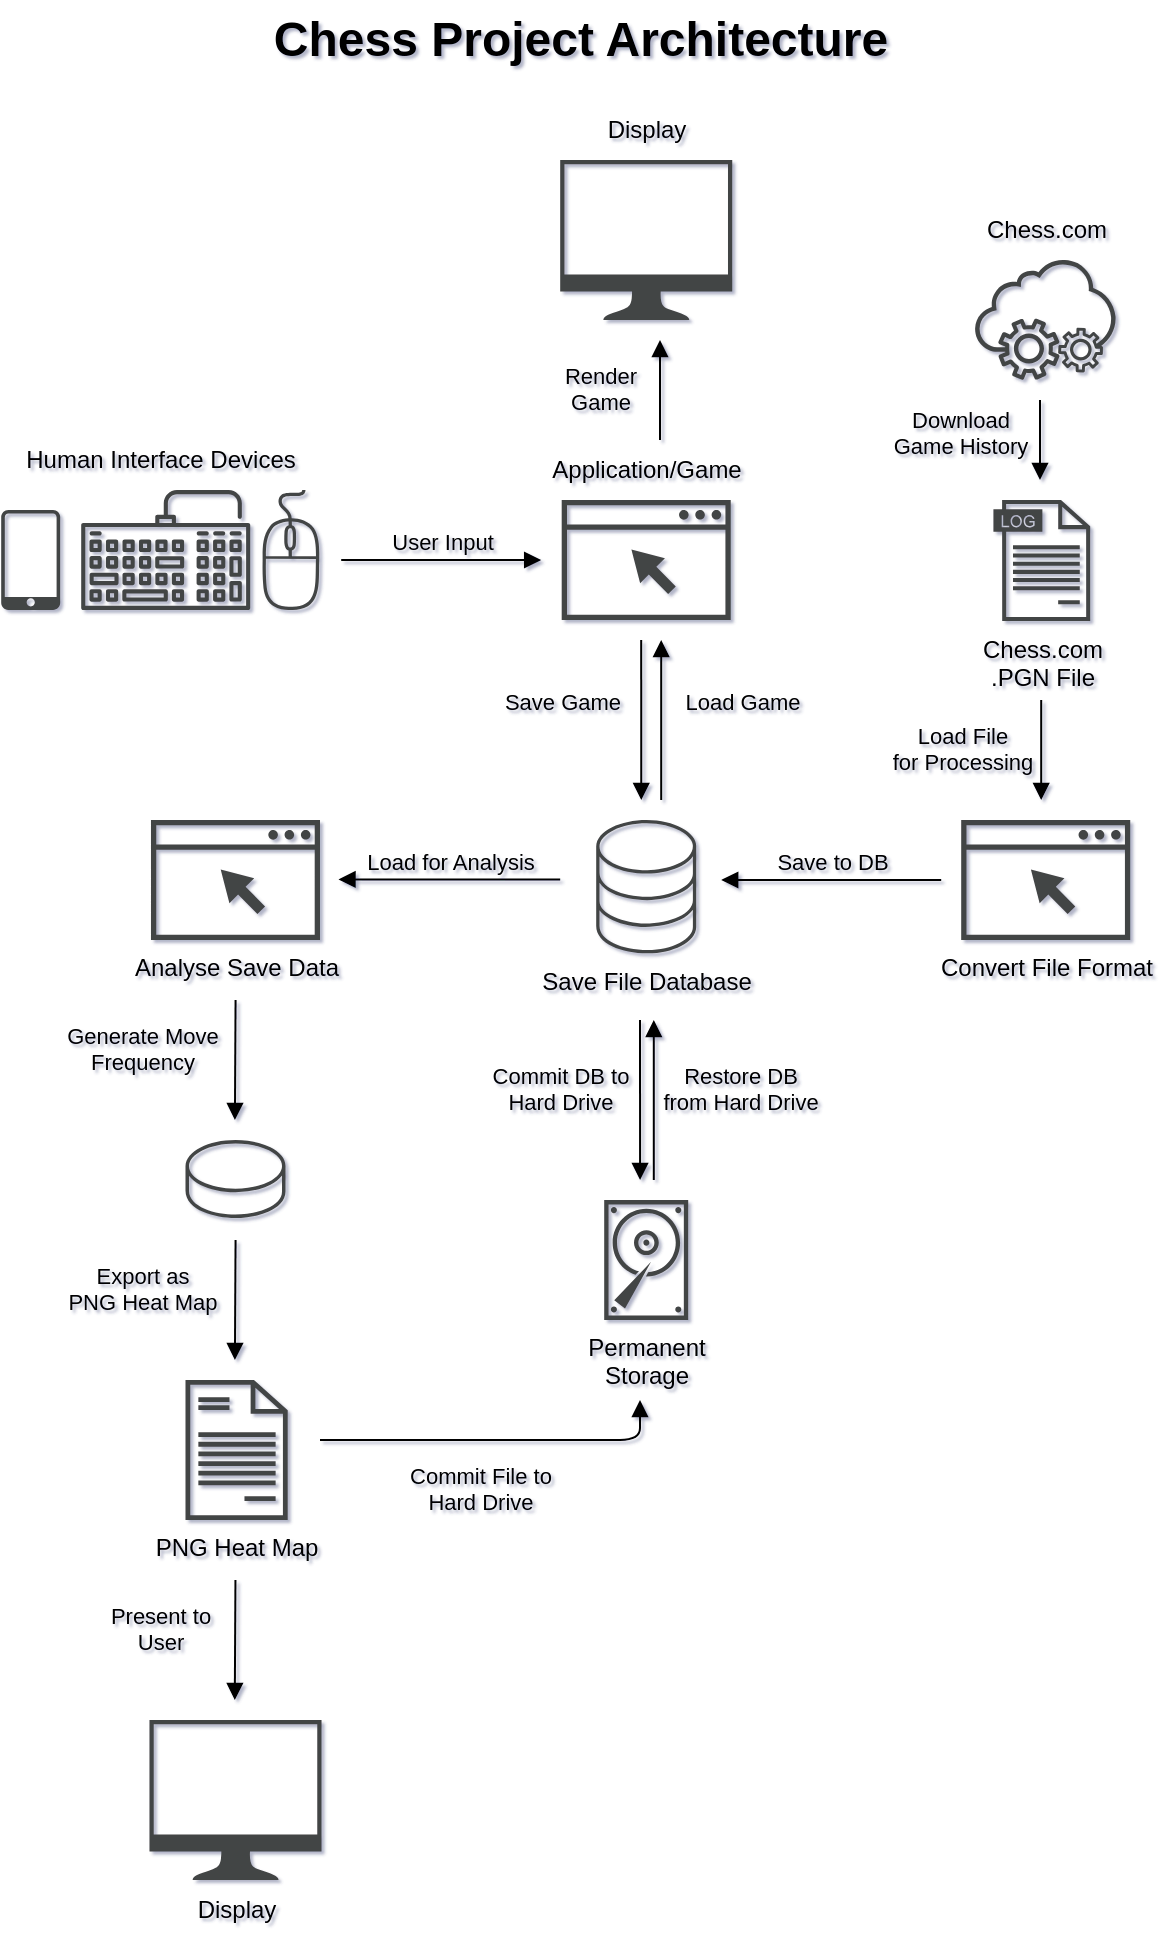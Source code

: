 <mxfile>
    <diagram id="W3D8Fcc3bDT_5SvSfXBz" name="Page-1">
        <mxGraphModel dx="898" dy="1144" grid="1" gridSize="10" guides="1" tooltips="1" connect="1" arrows="1" fold="1" page="1" pageScale="1" pageWidth="850" pageHeight="1100" background="#FFFFFF" math="0" shadow="1">
            <root>
                <mxCell id="0"/>
                <mxCell id="1" parent="0"/>
                <mxCell id="2" value="Save File Database" style="sketch=0;pointerEvents=1;shadow=0;dashed=0;html=1;strokeColor=none;fillColor=#434445;aspect=fixed;labelPosition=center;verticalLabelPosition=bottom;verticalAlign=top;align=center;outlineConnect=0;shape=mxgraph.vvd.storage;" parent="1" vertex="1">
                    <mxGeometry x="338.1" y="450" width="50" height="66.67" as="geometry"/>
                </mxCell>
                <mxCell id="5" value="" style="sketch=0;pointerEvents=1;shadow=0;dashed=0;html=1;strokeColor=none;fillColor=#434445;aspect=fixed;labelPosition=center;verticalLabelPosition=bottom;verticalAlign=top;align=center;outlineConnect=0;shape=mxgraph.vvd.mouse;" parent="1" vertex="1">
                    <mxGeometry x="170.6" y="285" width="29.4" height="60" as="geometry"/>
                </mxCell>
                <mxCell id="8" value="" style="sketch=0;pointerEvents=1;shadow=0;dashed=0;html=1;strokeColor=none;fillColor=#434445;aspect=fixed;labelPosition=center;verticalLabelPosition=bottom;verticalAlign=top;align=center;outlineConnect=0;shape=mxgraph.vvd.keyboard;" parent="1" vertex="1">
                    <mxGeometry x="80.6" y="285" width="84.51" height="60" as="geometry"/>
                </mxCell>
                <mxCell id="11" value="" style="sketch=0;pointerEvents=1;shadow=0;dashed=0;html=1;strokeColor=none;fillColor=#434445;aspect=fixed;labelPosition=center;verticalLabelPosition=bottom;verticalAlign=top;align=center;outlineConnect=0;shape=mxgraph.vvd.web_browser;" parent="1" vertex="1">
                    <mxGeometry x="320.85" y="290" width="84.51" height="60" as="geometry"/>
                </mxCell>
                <mxCell id="13" value="User Input" style="html=1;verticalAlign=bottom;labelBackgroundColor=none;endArrow=block;endFill=1;" parent="1" edge="1">
                    <mxGeometry width="160" relative="1" as="geometry">
                        <mxPoint x="210.6" y="320" as="sourcePoint"/>
                        <mxPoint x="310.6" y="320" as="targetPoint"/>
                    </mxGeometry>
                </mxCell>
                <mxCell id="14" value="Save Game" style="html=1;verticalAlign=bottom;labelBackgroundColor=none;endArrow=block;endFill=1;" parent="1" edge="1">
                    <mxGeometry x="-0.001" y="-40" width="160" relative="1" as="geometry">
                        <mxPoint x="360.6" y="360" as="sourcePoint"/>
                        <mxPoint x="360.64" y="440" as="targetPoint"/>
                        <mxPoint as="offset"/>
                    </mxGeometry>
                </mxCell>
                <mxCell id="16" value="Load Game" style="html=1;verticalAlign=bottom;labelBackgroundColor=none;endArrow=block;endFill=1;" parent="1" edge="1">
                    <mxGeometry y="-40" width="160" relative="1" as="geometry">
                        <mxPoint x="370.6" y="440" as="sourcePoint"/>
                        <mxPoint x="370.6" y="360" as="targetPoint"/>
                        <mxPoint as="offset"/>
                    </mxGeometry>
                </mxCell>
                <mxCell id="20" value="Application/Game" style="text;html=1;align=center;verticalAlign=middle;resizable=0;points=[];autosize=1;strokeColor=none;fillColor=none;" parent="1" vertex="1">
                    <mxGeometry x="303.11" y="260" width="120" height="30" as="geometry"/>
                </mxCell>
                <mxCell id="22" value="" style="sketch=0;pointerEvents=1;shadow=0;dashed=0;html=1;strokeColor=none;fillColor=#434445;aspect=fixed;labelPosition=center;verticalLabelPosition=bottom;verticalAlign=top;align=center;outlineConnect=0;shape=mxgraph.vvd.phone;" parent="1" vertex="1">
                    <mxGeometry x="40.6" y="295" width="29.5" height="50" as="geometry"/>
                </mxCell>
                <mxCell id="23" value="Human Interface Devices" style="text;html=1;align=center;verticalAlign=middle;resizable=0;points=[];autosize=1;strokeColor=none;fillColor=none;" parent="1" vertex="1">
                    <mxGeometry x="40" y="255" width="160" height="30" as="geometry"/>
                </mxCell>
                <mxCell id="29" value="Save to DB" style="html=1;verticalAlign=bottom;labelBackgroundColor=none;endArrow=block;endFill=1;" parent="1" edge="1">
                    <mxGeometry width="160" relative="1" as="geometry">
                        <mxPoint x="510.6" y="480" as="sourcePoint"/>
                        <mxPoint x="400.6" y="480" as="targetPoint"/>
                    </mxGeometry>
                </mxCell>
                <mxCell id="30" value="Convert File Format" style="sketch=0;pointerEvents=1;shadow=0;dashed=0;html=1;strokeColor=none;fillColor=#434445;aspect=fixed;labelPosition=center;verticalLabelPosition=bottom;verticalAlign=top;align=center;outlineConnect=0;shape=mxgraph.vvd.web_browser;" parent="1" vertex="1">
                    <mxGeometry x="520.6" y="450" width="84.51" height="60" as="geometry"/>
                </mxCell>
                <mxCell id="31" value="Load File&lt;br&gt;for Processing" style="html=1;verticalAlign=bottom;labelBackgroundColor=none;endArrow=block;endFill=1;" parent="1" edge="1">
                    <mxGeometry x="0.6" y="-40" width="160" relative="1" as="geometry">
                        <mxPoint x="560.6" y="390" as="sourcePoint"/>
                        <mxPoint x="560.6" y="440" as="targetPoint"/>
                        <mxPoint as="offset"/>
                    </mxGeometry>
                </mxCell>
                <mxCell id="33" value="" style="sketch=0;pointerEvents=1;shadow=0;dashed=0;html=1;strokeColor=none;fillColor=#434445;aspect=fixed;labelPosition=center;verticalLabelPosition=bottom;verticalAlign=top;align=center;outlineConnect=0;shape=mxgraph.vvd.on_demand_self_service;" parent="1" vertex="1">
                    <mxGeometry x="527.55" y="170" width="70.59" height="60" as="geometry"/>
                </mxCell>
                <mxCell id="34" value="Chess.com" style="text;html=1;align=center;verticalAlign=middle;resizable=0;points=[];autosize=1;strokeColor=none;fillColor=none;" parent="1" vertex="1">
                    <mxGeometry x="522.85" y="140" width="80" height="30" as="geometry"/>
                </mxCell>
                <mxCell id="35" value="Download&lt;br&gt;Game History" style="html=1;verticalAlign=bottom;labelBackgroundColor=none;endArrow=block;endFill=1;" parent="1" edge="1">
                    <mxGeometry x="0.6" y="-40" width="160" relative="1" as="geometry">
                        <mxPoint x="560" y="240" as="sourcePoint"/>
                        <mxPoint x="560" y="280" as="targetPoint"/>
                        <mxPoint as="offset"/>
                    </mxGeometry>
                </mxCell>
                <mxCell id="37" value="" style="sketch=0;pointerEvents=1;shadow=0;dashed=0;html=1;strokeColor=none;fillColor=#434445;aspect=fixed;labelPosition=center;verticalLabelPosition=bottom;verticalAlign=top;align=center;outlineConnect=0;shape=mxgraph.vvd.monitor;" parent="1" vertex="1">
                    <mxGeometry x="320.1" y="120" width="86.02" height="80" as="geometry"/>
                </mxCell>
                <mxCell id="38" value="Render &lt;br&gt;Game" style="html=1;verticalAlign=bottom;labelBackgroundColor=none;endArrow=block;endFill=1;" parent="1" edge="1">
                    <mxGeometry x="-0.6" y="30" width="160" relative="1" as="geometry">
                        <mxPoint x="370" y="260" as="sourcePoint"/>
                        <mxPoint x="370" y="210" as="targetPoint"/>
                        <mxPoint as="offset"/>
                    </mxGeometry>
                </mxCell>
                <mxCell id="39" value="Load for Analysis" style="html=1;verticalAlign=bottom;labelBackgroundColor=none;endArrow=block;endFill=1;" parent="1" edge="1">
                    <mxGeometry width="160" relative="1" as="geometry">
                        <mxPoint x="320.1" y="479.71" as="sourcePoint"/>
                        <mxPoint x="209.25" y="479.71" as="targetPoint"/>
                    </mxGeometry>
                </mxCell>
                <mxCell id="40" value="Analyse Save Data" style="sketch=0;pointerEvents=1;shadow=0;dashed=0;html=1;strokeColor=none;fillColor=#434445;aspect=fixed;labelPosition=center;verticalLabelPosition=bottom;verticalAlign=top;align=center;outlineConnect=0;shape=mxgraph.vvd.web_browser;" parent="1" vertex="1">
                    <mxGeometry x="115.49" y="450" width="84.51" height="60" as="geometry"/>
                </mxCell>
                <mxCell id="42" value="Chess.com&lt;br style=&quot;border-color: var(--border-color);&quot;&gt;.PGN File" style="sketch=0;pointerEvents=1;shadow=0;dashed=0;html=1;strokeColor=none;fillColor=#434445;aspect=fixed;labelPosition=center;verticalLabelPosition=bottom;verticalAlign=top;align=center;outlineConnect=0;shape=mxgraph.vvd.log_files;" parent="1" vertex="1">
                    <mxGeometry x="536.71" y="290" width="48.4" height="60.5" as="geometry"/>
                </mxCell>
                <mxCell id="43" value="Permanent&lt;br&gt;Storage" style="sketch=0;pointerEvents=1;shadow=0;dashed=0;html=1;strokeColor=none;fillColor=#434445;aspect=fixed;labelPosition=center;verticalLabelPosition=bottom;verticalAlign=top;align=center;outlineConnect=0;shape=mxgraph.vvd.disk;" parent="1" vertex="1">
                    <mxGeometry x="342.1" y="640" width="42" height="60" as="geometry"/>
                </mxCell>
                <mxCell id="45" value="Commit DB to&lt;br&gt;Hard Drive" style="html=1;verticalAlign=bottom;labelBackgroundColor=none;endArrow=block;endFill=1;" parent="1" edge="1">
                    <mxGeometry x="0.249" y="-40" width="160" relative="1" as="geometry">
                        <mxPoint x="360.0" y="550" as="sourcePoint"/>
                        <mxPoint x="360.04" y="630" as="targetPoint"/>
                        <mxPoint as="offset"/>
                    </mxGeometry>
                </mxCell>
                <mxCell id="46" value="Restore DB&lt;br&gt;from Hard Drive" style="html=1;verticalAlign=bottom;labelBackgroundColor=none;endArrow=block;endFill=1;" parent="1" edge="1">
                    <mxGeometry x="-0.25" y="-43" width="160" relative="1" as="geometry">
                        <mxPoint x="366.9" y="630" as="sourcePoint"/>
                        <mxPoint x="366.9" y="550" as="targetPoint"/>
                        <mxPoint as="offset"/>
                    </mxGeometry>
                </mxCell>
                <mxCell id="47" value="PNG Heat Map" style="sketch=0;pointerEvents=1;shadow=0;dashed=0;html=1;strokeColor=none;fillColor=#434445;aspect=fixed;labelPosition=center;verticalLabelPosition=bottom;verticalAlign=top;align=center;outlineConnect=0;shape=mxgraph.vvd.document;" parent="1" vertex="1">
                    <mxGeometry x="132.75" y="730" width="51.1" height="70" as="geometry"/>
                </mxCell>
                <mxCell id="48" value="Generate Move&lt;br&gt;Frequency" style="html=1;verticalAlign=bottom;labelBackgroundColor=none;endArrow=block;endFill=1;" parent="1" edge="1">
                    <mxGeometry x="0.342" y="-47" width="160" relative="1" as="geometry">
                        <mxPoint x="157.79" y="540" as="sourcePoint"/>
                        <mxPoint x="157.46" y="600" as="targetPoint"/>
                        <mxPoint as="offset"/>
                    </mxGeometry>
                </mxCell>
                <mxCell id="49" value="" style="sketch=0;pointerEvents=1;shadow=0;dashed=0;html=1;strokeColor=none;fillColor=#434445;aspect=fixed;labelPosition=center;verticalLabelPosition=bottom;verticalAlign=top;align=center;outlineConnect=0;shape=mxgraph.vvd.datastore;" parent="1" vertex="1">
                    <mxGeometry x="132.75" y="610" width="50" height="39" as="geometry"/>
                </mxCell>
                <mxCell id="50" value="Export as&lt;br&gt;PNG Heat Map" style="html=1;verticalAlign=bottom;labelBackgroundColor=none;endArrow=block;endFill=1;" parent="1" edge="1">
                    <mxGeometry x="0.342" y="-47" width="160" relative="1" as="geometry">
                        <mxPoint x="157.79" y="660" as="sourcePoint"/>
                        <mxPoint x="157.46" y="720" as="targetPoint"/>
                        <mxPoint as="offset"/>
                    </mxGeometry>
                </mxCell>
                <mxCell id="51" value="Commit File to&lt;br&gt;Hard Drive" style="html=1;verticalAlign=bottom;labelBackgroundColor=none;endArrow=block;endFill=1;" parent="1" edge="1">
                    <mxGeometry x="-0.111" y="-40" width="160" relative="1" as="geometry">
                        <mxPoint x="200.0" y="760" as="sourcePoint"/>
                        <mxPoint x="360" y="740" as="targetPoint"/>
                        <mxPoint as="offset"/>
                        <Array as="points">
                            <mxPoint x="360" y="760"/>
                            <mxPoint x="360" y="740"/>
                        </Array>
                    </mxGeometry>
                </mxCell>
                <mxCell id="52" value="" style="sketch=0;pointerEvents=1;shadow=0;dashed=0;html=1;strokeColor=none;fillColor=#434445;aspect=fixed;labelPosition=center;verticalLabelPosition=bottom;verticalAlign=top;align=center;outlineConnect=0;shape=mxgraph.vvd.monitor;" parent="1" vertex="1">
                    <mxGeometry x="114.74" y="900" width="86.02" height="80" as="geometry"/>
                </mxCell>
                <mxCell id="53" value="Present to&lt;br&gt;User" style="html=1;verticalAlign=bottom;labelBackgroundColor=none;endArrow=block;endFill=1;" parent="1" edge="1">
                    <mxGeometry x="0.34" y="-38" width="160" relative="1" as="geometry">
                        <mxPoint x="157.73" y="830.0" as="sourcePoint"/>
                        <mxPoint x="157.4" y="890.0" as="targetPoint"/>
                        <mxPoint as="offset"/>
                    </mxGeometry>
                </mxCell>
                <mxCell id="54" value="Display" style="text;html=1;align=center;verticalAlign=middle;resizable=0;points=[];autosize=1;strokeColor=none;fillColor=none;" parent="1" vertex="1">
                    <mxGeometry x="333.11" y="90" width="60" height="30" as="geometry"/>
                </mxCell>
                <mxCell id="55" value="Display" style="text;html=1;align=center;verticalAlign=middle;resizable=0;points=[];autosize=1;strokeColor=none;fillColor=none;" parent="1" vertex="1">
                    <mxGeometry x="127.75" y="980" width="60" height="30" as="geometry"/>
                </mxCell>
                <mxCell id="56" value="Chess Project Architecture" style="text;strokeColor=none;fillColor=none;html=1;fontSize=24;fontStyle=1;verticalAlign=middle;align=center;" parent="1" vertex="1">
                    <mxGeometry x="150" y="40" width="360" height="40" as="geometry"/>
                </mxCell>
            </root>
        </mxGraphModel>
    </diagram>
</mxfile>
